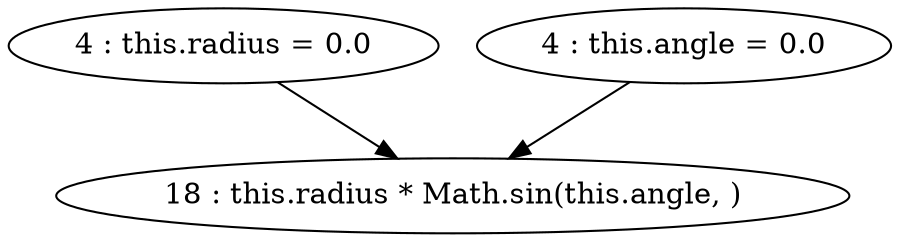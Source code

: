 digraph G {
"4 : this.radius = 0.0"
"4 : this.radius = 0.0" -> "18 : this.radius * Math.sin(this.angle, )"
"4 : this.angle = 0.0"
"4 : this.angle = 0.0" -> "18 : this.radius * Math.sin(this.angle, )"
"18 : this.radius * Math.sin(this.angle, )"
}